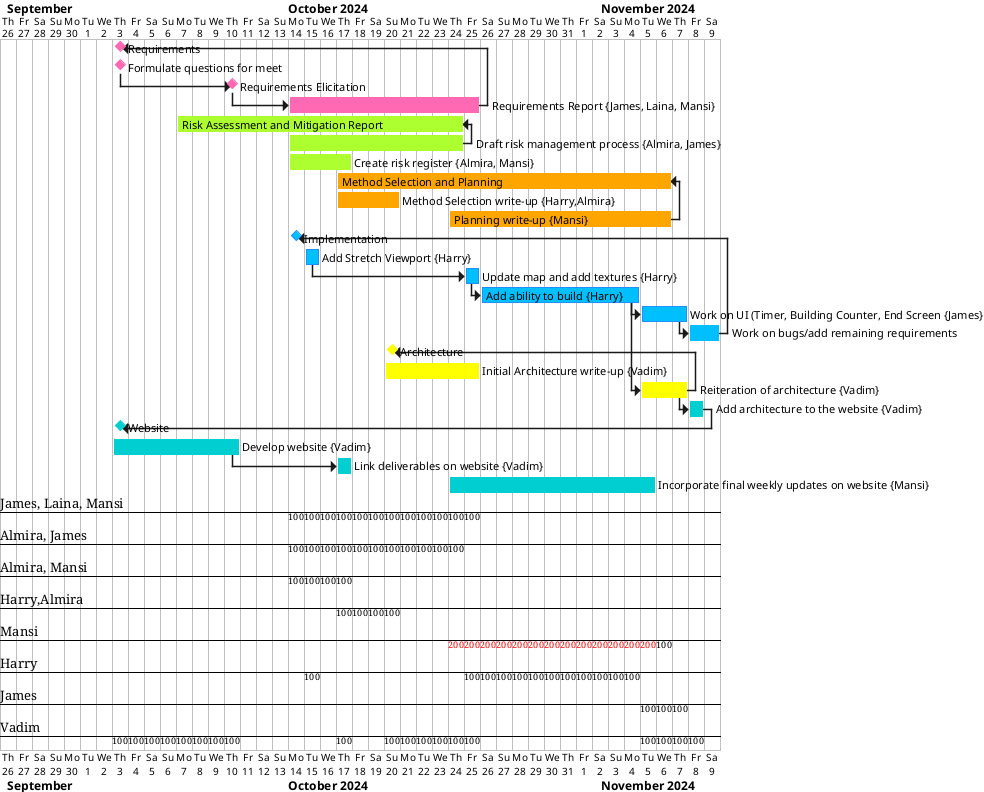  
@startuml
@startgantt
Project starts 2024-09-26

[Requirements] as [RE] happens on 2024-10-03 and is colored in hotpink
[Formulate questions for meet] happens on 2024-10-03 and is colored in hotpink
then [Requirements Elicitation] happens 2024-10-10 and is colored in hotpink
then [Requirements Report] on {James, Laina, Mansi} starts 2024-10-14 and is colored in hotpink
[Requirements Report] ends on 2024-10-25
[RE] ends at [Requirements Report]'s end

[Risk Assessment and Mitigation Report] as [RI] starts 2024-10-07 and is colored in greenyellow
[Draft risk management process] on {Almira, James} starts on 2024-10-14 and ends at 2024-10-24 and is colored in greenyellow
[Create risk register] on {Almira, Mansi} starts at 2024-10-14 and ends at 2024-10-17 and is colored in greenyellow
[RI] ends at [Draft risk management process]'s end

[Method Selection and Planning] as [P] starts 2024-10-17 and is colored in orange
[Method Selection write-up] on {Harry,Almira} starts at 2024-10-17 and ends at 2024-10-20 and is colored in orange
[Planning write-up] on {Mansi} starts at 2024-10-24 and ends at 2024-11-06 and is colored in orange
[P] ends at [Planning write-up]'s end

[Implementation] happens at 2024-10-14 and is colored in deepskyblue/dodgerblue
[Add Stretch Viewport] on {Harry} starts at 2024-10-15 and is colored in deepskyblue/dodgerblue
then [Update map and add textures] on {Harry} starts at 2024-10-25 and is colored in deepskyblue/dodgerblue
then [Add ability to build] on {Harry} starts at 2024-10-25 and ends at 2024-11-04 and is colored in deepskyblue/dodgerblue
then [Work on UI (Timer, Building Counter, End Screen] on {James} starts at 2024-11-04 and lasts 3 day and is colored in deepskyblue/dodgerblue
then [Work on bugs/add remaining requirements] ends at 2024-11-09 and is colored in deepskyblue
[Implementation] ends at [Work on bugs/add remaining requirements]'s end

[Architecture] as [A] happens on 2024-10-20 and is colored in yellow
[Initial Architecture write-up] on {Vadim} starts 2024-10-20 and ends 2024-10-25 and is colored in yellow
[Reiteration of architecture] on {Vadim} starts at [Add ability to build]'s end and ends 2024-11-07 and is colored in yellow
then [Add architecture to the website] on {Vadim} starts on 2024-11-07 and is colored in darkturquoise
[A] ends at [Reiteration of architecture]'s end

[Website] as [W] happens at 2024-10-03 and is colored in darkturquoise
[Develop website] on {Vadim} starts on 2024-10-03 and ends on 2024-10-10 and is colored in darkturquoise
then [Link deliverables on website] on {Vadim} starts on 2024-10-17 and is colored in darkturquoise
[Incorporate final weekly updates on website] on {Mansi} starts on 2024-10-24 and ends on 2024-11-05 and is colored in darkturquoise
[W] ends at [Add architecture to the website]'s end


@endgantt
@enduml


